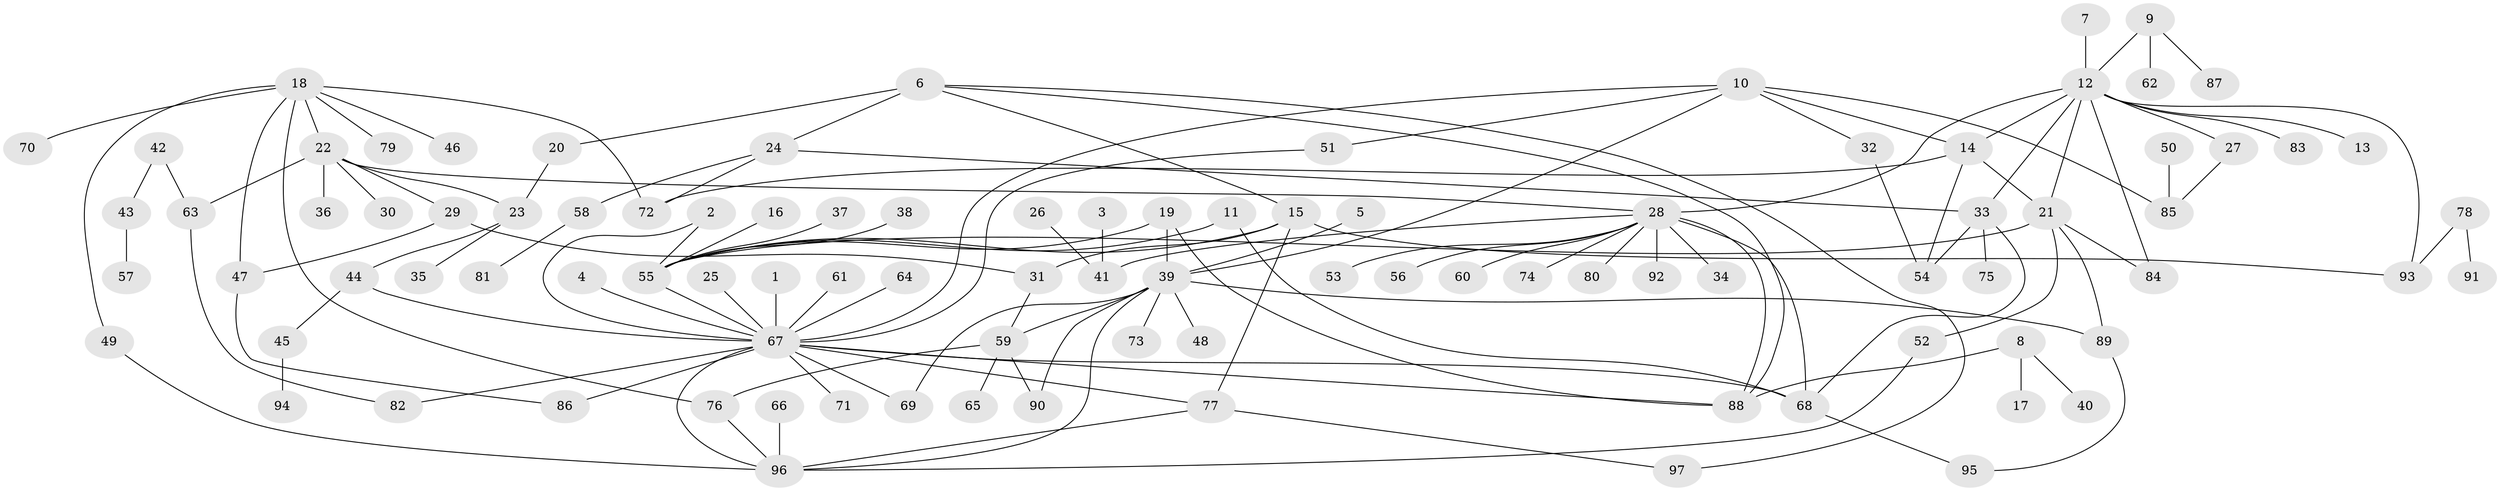 // original degree distribution, {13: 0.007194244604316547, 12: 0.014388489208633094, 6: 0.03597122302158273, 21: 0.007194244604316547, 1: 0.460431654676259, 8: 0.007194244604316547, 7: 0.014388489208633094, 4: 0.05755395683453238, 5: 0.03597122302158273, 2: 0.2446043165467626, 3: 0.10071942446043165, 10: 0.007194244604316547, 9: 0.007194244604316547}
// Generated by graph-tools (version 1.1) at 2025/36/03/04/25 23:36:43]
// undirected, 97 vertices, 134 edges
graph export_dot {
  node [color=gray90,style=filled];
  1;
  2;
  3;
  4;
  5;
  6;
  7;
  8;
  9;
  10;
  11;
  12;
  13;
  14;
  15;
  16;
  17;
  18;
  19;
  20;
  21;
  22;
  23;
  24;
  25;
  26;
  27;
  28;
  29;
  30;
  31;
  32;
  33;
  34;
  35;
  36;
  37;
  38;
  39;
  40;
  41;
  42;
  43;
  44;
  45;
  46;
  47;
  48;
  49;
  50;
  51;
  52;
  53;
  54;
  55;
  56;
  57;
  58;
  59;
  60;
  61;
  62;
  63;
  64;
  65;
  66;
  67;
  68;
  69;
  70;
  71;
  72;
  73;
  74;
  75;
  76;
  77;
  78;
  79;
  80;
  81;
  82;
  83;
  84;
  85;
  86;
  87;
  88;
  89;
  90;
  91;
  92;
  93;
  94;
  95;
  96;
  97;
  1 -- 67 [weight=1.0];
  2 -- 55 [weight=1.0];
  2 -- 67 [weight=1.0];
  3 -- 41 [weight=1.0];
  4 -- 67 [weight=1.0];
  5 -- 39 [weight=1.0];
  6 -- 15 [weight=1.0];
  6 -- 20 [weight=1.0];
  6 -- 24 [weight=1.0];
  6 -- 88 [weight=1.0];
  6 -- 97 [weight=1.0];
  7 -- 12 [weight=1.0];
  8 -- 17 [weight=1.0];
  8 -- 40 [weight=1.0];
  8 -- 88 [weight=1.0];
  9 -- 12 [weight=1.0];
  9 -- 62 [weight=1.0];
  9 -- 87 [weight=1.0];
  10 -- 14 [weight=1.0];
  10 -- 32 [weight=1.0];
  10 -- 39 [weight=1.0];
  10 -- 51 [weight=1.0];
  10 -- 67 [weight=1.0];
  10 -- 85 [weight=1.0];
  11 -- 55 [weight=1.0];
  11 -- 68 [weight=1.0];
  12 -- 13 [weight=1.0];
  12 -- 14 [weight=1.0];
  12 -- 21 [weight=1.0];
  12 -- 27 [weight=1.0];
  12 -- 28 [weight=1.0];
  12 -- 33 [weight=1.0];
  12 -- 83 [weight=1.0];
  12 -- 84 [weight=1.0];
  12 -- 93 [weight=1.0];
  14 -- 21 [weight=1.0];
  14 -- 54 [weight=1.0];
  14 -- 72 [weight=1.0];
  15 -- 31 [weight=1.0];
  15 -- 55 [weight=1.0];
  15 -- 77 [weight=1.0];
  15 -- 93 [weight=1.0];
  16 -- 55 [weight=1.0];
  18 -- 22 [weight=1.0];
  18 -- 46 [weight=1.0];
  18 -- 47 [weight=1.0];
  18 -- 49 [weight=1.0];
  18 -- 70 [weight=1.0];
  18 -- 72 [weight=1.0];
  18 -- 76 [weight=1.0];
  18 -- 79 [weight=1.0];
  19 -- 39 [weight=1.0];
  19 -- 55 [weight=1.0];
  19 -- 88 [weight=1.0];
  20 -- 23 [weight=1.0];
  21 -- 52 [weight=1.0];
  21 -- 55 [weight=1.0];
  21 -- 84 [weight=1.0];
  21 -- 89 [weight=1.0];
  22 -- 23 [weight=1.0];
  22 -- 28 [weight=1.0];
  22 -- 29 [weight=1.0];
  22 -- 30 [weight=1.0];
  22 -- 36 [weight=1.0];
  22 -- 63 [weight=1.0];
  23 -- 35 [weight=1.0];
  23 -- 44 [weight=1.0];
  24 -- 33 [weight=1.0];
  24 -- 58 [weight=1.0];
  24 -- 72 [weight=1.0];
  25 -- 67 [weight=1.0];
  26 -- 41 [weight=1.0];
  27 -- 85 [weight=1.0];
  28 -- 34 [weight=1.0];
  28 -- 41 [weight=1.0];
  28 -- 53 [weight=1.0];
  28 -- 56 [weight=1.0];
  28 -- 60 [weight=1.0];
  28 -- 68 [weight=1.0];
  28 -- 74 [weight=1.0];
  28 -- 80 [weight=1.0];
  28 -- 88 [weight=1.0];
  28 -- 92 [weight=1.0];
  29 -- 31 [weight=1.0];
  29 -- 47 [weight=1.0];
  31 -- 59 [weight=1.0];
  32 -- 54 [weight=1.0];
  33 -- 54 [weight=1.0];
  33 -- 68 [weight=1.0];
  33 -- 75 [weight=1.0];
  37 -- 55 [weight=1.0];
  38 -- 55 [weight=1.0];
  39 -- 48 [weight=1.0];
  39 -- 59 [weight=1.0];
  39 -- 69 [weight=1.0];
  39 -- 73 [weight=1.0];
  39 -- 89 [weight=1.0];
  39 -- 90 [weight=1.0];
  39 -- 96 [weight=2.0];
  42 -- 43 [weight=1.0];
  42 -- 63 [weight=1.0];
  43 -- 57 [weight=1.0];
  44 -- 45 [weight=1.0];
  44 -- 67 [weight=1.0];
  45 -- 94 [weight=1.0];
  47 -- 86 [weight=1.0];
  49 -- 96 [weight=1.0];
  50 -- 85 [weight=1.0];
  51 -- 67 [weight=1.0];
  52 -- 96 [weight=1.0];
  55 -- 67 [weight=1.0];
  58 -- 81 [weight=1.0];
  59 -- 65 [weight=1.0];
  59 -- 76 [weight=1.0];
  59 -- 90 [weight=2.0];
  61 -- 67 [weight=1.0];
  63 -- 82 [weight=1.0];
  64 -- 67 [weight=1.0];
  66 -- 96 [weight=1.0];
  67 -- 68 [weight=1.0];
  67 -- 69 [weight=1.0];
  67 -- 71 [weight=1.0];
  67 -- 77 [weight=1.0];
  67 -- 82 [weight=1.0];
  67 -- 86 [weight=1.0];
  67 -- 88 [weight=1.0];
  67 -- 96 [weight=2.0];
  68 -- 95 [weight=1.0];
  76 -- 96 [weight=1.0];
  77 -- 96 [weight=1.0];
  77 -- 97 [weight=1.0];
  78 -- 91 [weight=1.0];
  78 -- 93 [weight=1.0];
  89 -- 95 [weight=1.0];
}
